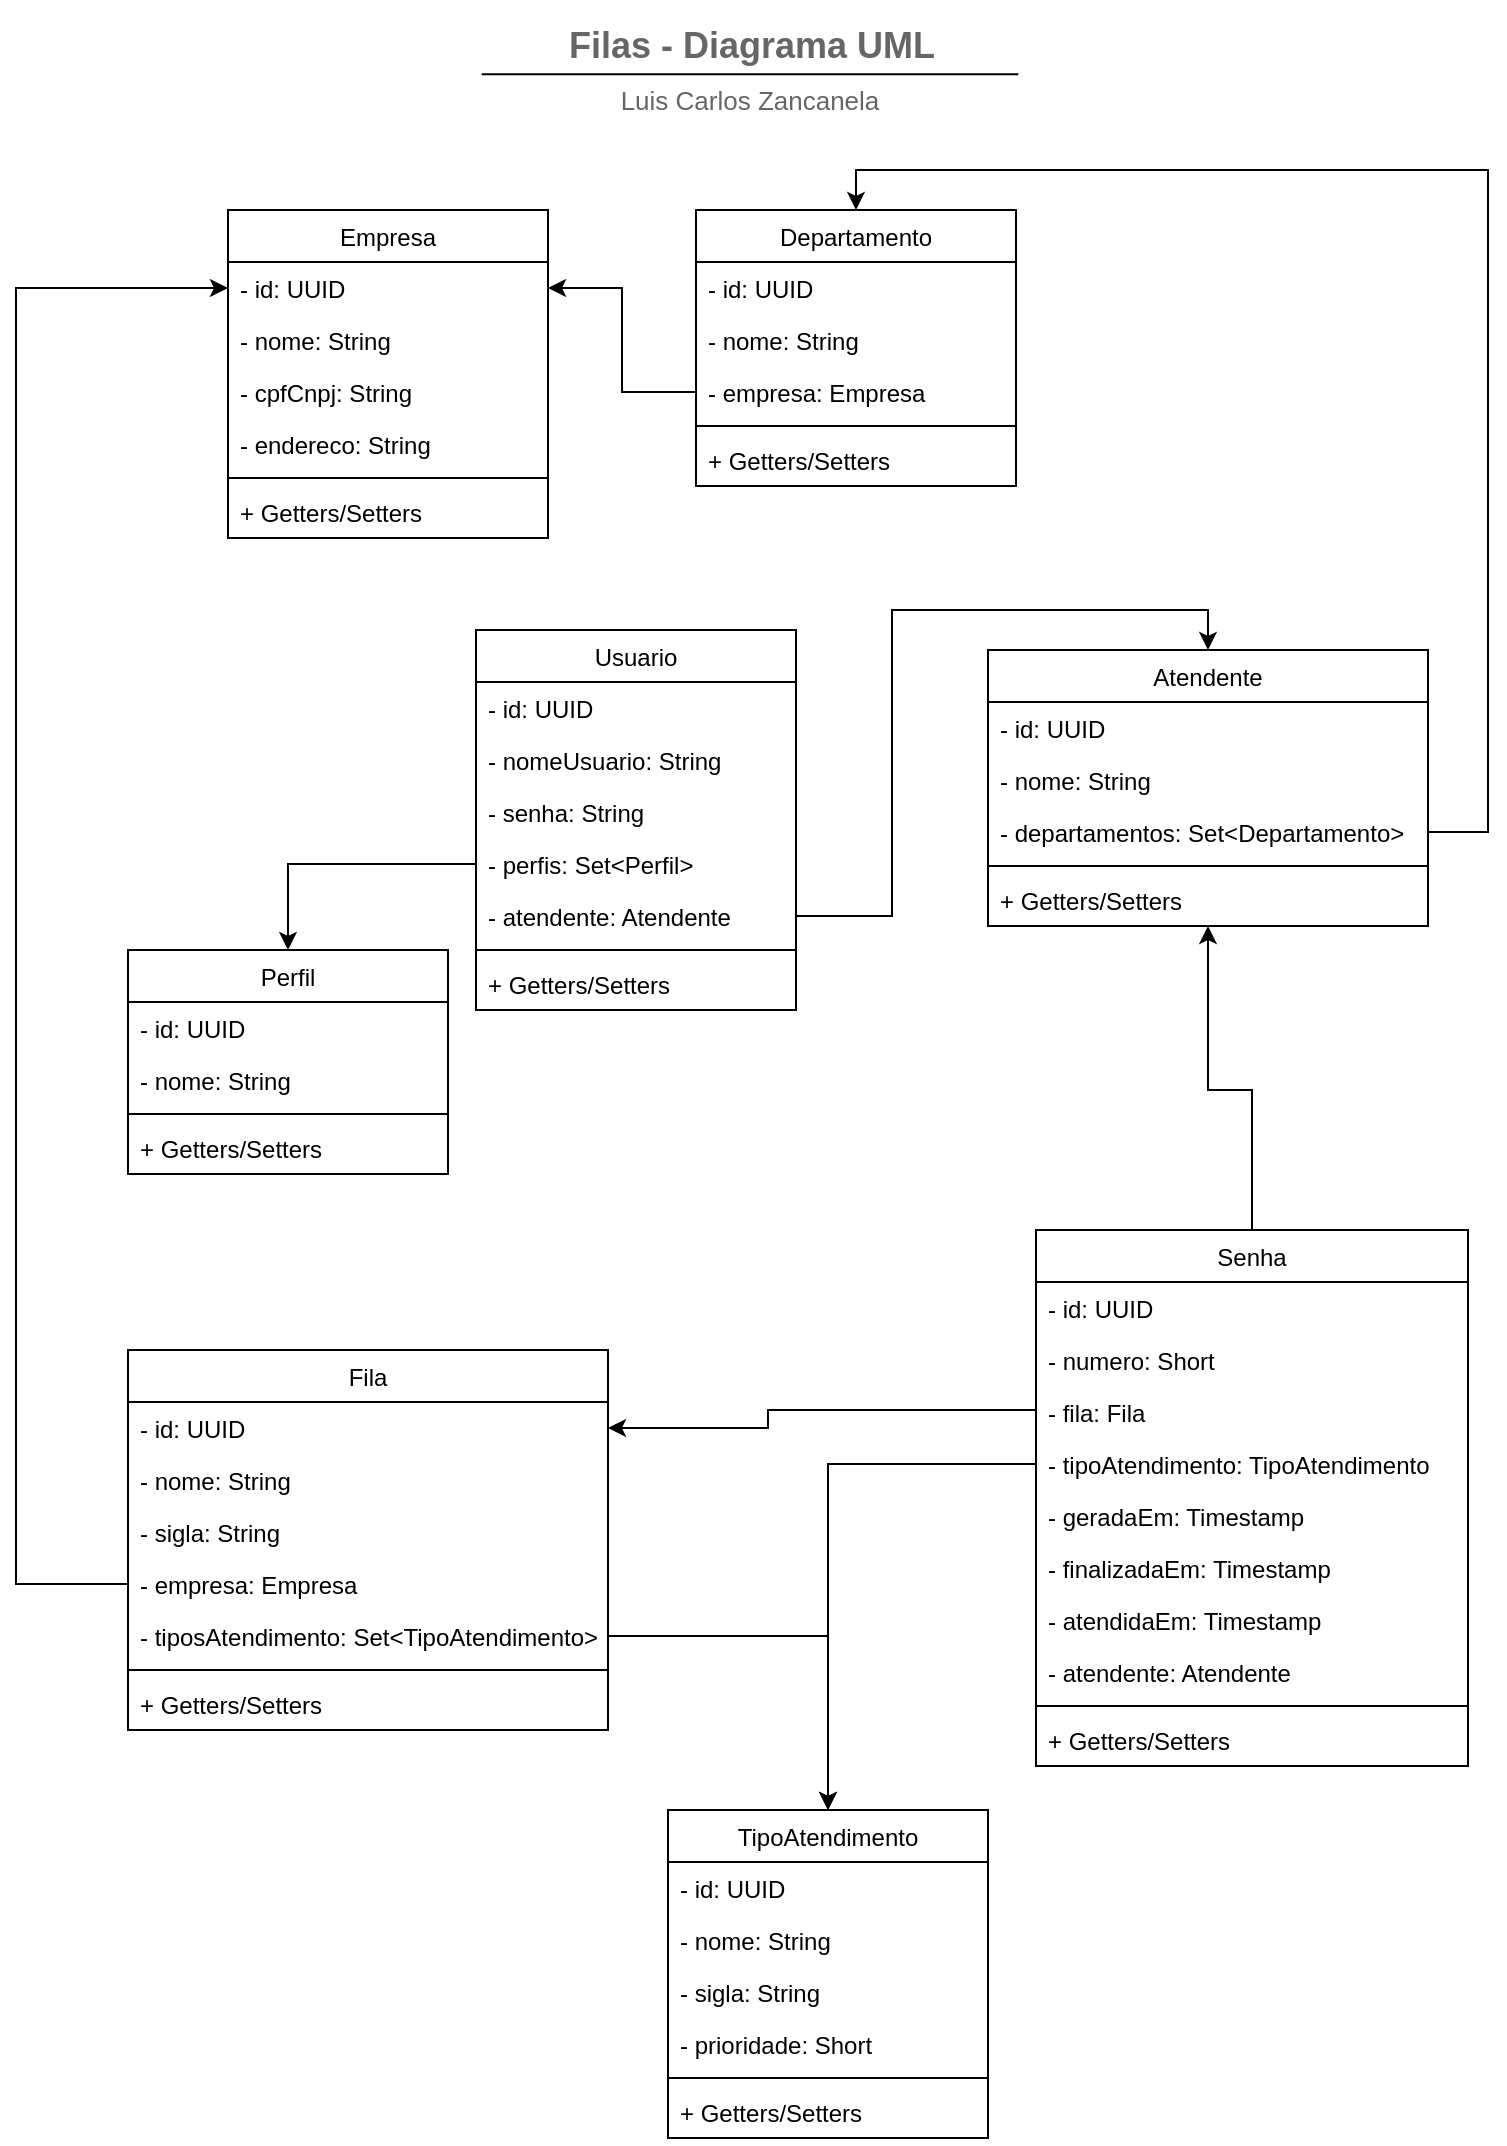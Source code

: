 <mxfile version="20.8.21" type="device"><diagram id="C5RBs43oDa-KdzZeNtuy" name="Page-1"><mxGraphModel dx="1434" dy="764" grid="1" gridSize="10" guides="1" tooltips="1" connect="1" arrows="1" fold="1" page="1" pageScale="1" pageWidth="827" pageHeight="1169" math="0" shadow="0"><root><mxCell id="WIyWlLk6GJQsqaUBKTNV-0"/><mxCell id="WIyWlLk6GJQsqaUBKTNV-1" parent="WIyWlLk6GJQsqaUBKTNV-0"/><mxCell id="zkfFHV4jXpPFQw0GAbJ--0" value="Empresa" style="swimlane;fontStyle=0;align=center;verticalAlign=top;childLayout=stackLayout;horizontal=1;startSize=26;horizontalStack=0;resizeParent=1;resizeLast=0;collapsible=1;marginBottom=0;rounded=0;shadow=0;strokeWidth=1;" parent="WIyWlLk6GJQsqaUBKTNV-1" vertex="1"><mxGeometry x="152" y="135" width="160" height="164" as="geometry"><mxRectangle x="230" y="140" width="160" height="26" as="alternateBounds"/></mxGeometry></mxCell><mxCell id="ADWhMTYY1cXsWuHBEcW_-0" value="- id: UUID" style="text;align=left;verticalAlign=top;spacingLeft=4;spacingRight=4;overflow=hidden;rotatable=0;points=[[0,0.5],[1,0.5]];portConstraint=eastwest;" parent="zkfFHV4jXpPFQw0GAbJ--0" vertex="1"><mxGeometry y="26" width="160" height="26" as="geometry"/></mxCell><mxCell id="zkfFHV4jXpPFQw0GAbJ--1" value="- nome: String" style="text;align=left;verticalAlign=top;spacingLeft=4;spacingRight=4;overflow=hidden;rotatable=0;points=[[0,0.5],[1,0.5]];portConstraint=eastwest;" parent="zkfFHV4jXpPFQw0GAbJ--0" vertex="1"><mxGeometry y="52" width="160" height="26" as="geometry"/></mxCell><mxCell id="zkfFHV4jXpPFQw0GAbJ--2" value="- cpfCnpj: String" style="text;align=left;verticalAlign=top;spacingLeft=4;spacingRight=4;overflow=hidden;rotatable=0;points=[[0,0.5],[1,0.5]];portConstraint=eastwest;rounded=0;shadow=0;html=0;" parent="zkfFHV4jXpPFQw0GAbJ--0" vertex="1"><mxGeometry y="78" width="160" height="26" as="geometry"/></mxCell><mxCell id="zkfFHV4jXpPFQw0GAbJ--3" value="- endereco: String" style="text;align=left;verticalAlign=top;spacingLeft=4;spacingRight=4;overflow=hidden;rotatable=0;points=[[0,0.5],[1,0.5]];portConstraint=eastwest;rounded=0;shadow=0;html=0;" parent="zkfFHV4jXpPFQw0GAbJ--0" vertex="1"><mxGeometry y="104" width="160" height="26" as="geometry"/></mxCell><mxCell id="ADWhMTYY1cXsWuHBEcW_-4" value="" style="line;html=1;strokeWidth=1;align=left;verticalAlign=middle;spacingTop=-1;spacingLeft=3;spacingRight=3;rotatable=0;labelPosition=right;points=[];portConstraint=eastwest;" parent="zkfFHV4jXpPFQw0GAbJ--0" vertex="1"><mxGeometry y="130" width="160" height="8" as="geometry"/></mxCell><mxCell id="ADWhMTYY1cXsWuHBEcW_-5" value="+ Getters/Setters" style="text;align=left;verticalAlign=top;spacingLeft=4;spacingRight=4;overflow=hidden;rotatable=0;points=[[0,0.5],[1,0.5]];portConstraint=eastwest;rounded=0;shadow=0;html=0;" parent="zkfFHV4jXpPFQw0GAbJ--0" vertex="1"><mxGeometry y="138" width="160" height="26" as="geometry"/></mxCell><mxCell id="ADWhMTYY1cXsWuHBEcW_-37" style="edgeStyle=orthogonalEdgeStyle;rounded=0;orthogonalLoop=1;jettySize=auto;html=1;entryX=0;entryY=0.5;entryDx=0;entryDy=0;exitX=0;exitY=0.5;exitDx=0;exitDy=0;" parent="WIyWlLk6GJQsqaUBKTNV-1" source="ADWhMTYY1cXsWuHBEcW_-9" target="ADWhMTYY1cXsWuHBEcW_-0" edge="1"><mxGeometry relative="1" as="geometry"><Array as="points"><mxPoint x="46" y="822"/><mxPoint x="46" y="174"/></Array></mxGeometry></mxCell><mxCell id="zkfFHV4jXpPFQw0GAbJ--6" value="Fila" style="swimlane;fontStyle=0;align=center;verticalAlign=top;childLayout=stackLayout;horizontal=1;startSize=26;horizontalStack=0;resizeParent=1;resizeLast=0;collapsible=1;marginBottom=0;rounded=0;shadow=0;strokeWidth=1;" parent="WIyWlLk6GJQsqaUBKTNV-1" vertex="1"><mxGeometry x="102" y="705" width="240" height="190" as="geometry"><mxRectangle x="130" y="380" width="160" height="26" as="alternateBounds"/></mxGeometry></mxCell><mxCell id="zkfFHV4jXpPFQw0GAbJ--7" value="- id: UUID" style="text;align=left;verticalAlign=top;spacingLeft=4;spacingRight=4;overflow=hidden;rotatable=0;points=[[0,0.5],[1,0.5]];portConstraint=eastwest;" parent="zkfFHV4jXpPFQw0GAbJ--6" vertex="1"><mxGeometry y="26" width="240" height="26" as="geometry"/></mxCell><mxCell id="zkfFHV4jXpPFQw0GAbJ--8" value="- nome: String" style="text;align=left;verticalAlign=top;spacingLeft=4;spacingRight=4;overflow=hidden;rotatable=0;points=[[0,0.5],[1,0.5]];portConstraint=eastwest;rounded=0;shadow=0;html=0;" parent="zkfFHV4jXpPFQw0GAbJ--6" vertex="1"><mxGeometry y="52" width="240" height="26" as="geometry"/></mxCell><mxCell id="ADWhMTYY1cXsWuHBEcW_-69" value="- sigla: String" style="text;align=left;verticalAlign=top;spacingLeft=4;spacingRight=4;overflow=hidden;rotatable=0;points=[[0,0.5],[1,0.5]];portConstraint=eastwest;rounded=0;shadow=0;html=0;" parent="zkfFHV4jXpPFQw0GAbJ--6" vertex="1"><mxGeometry y="78" width="240" height="26" as="geometry"/></mxCell><mxCell id="ADWhMTYY1cXsWuHBEcW_-9" value="- empresa: Empresa" style="text;align=left;verticalAlign=top;spacingLeft=4;spacingRight=4;overflow=hidden;rotatable=0;points=[[0,0.5],[1,0.5]];portConstraint=eastwest;rounded=0;shadow=0;html=0;" parent="zkfFHV4jXpPFQw0GAbJ--6" vertex="1"><mxGeometry y="104" width="240" height="26" as="geometry"/></mxCell><mxCell id="7JZhe1OQa5tvlyuOuLBr-11" value="- tiposAtendimento: Set&lt;TipoAtendimento&gt;" style="text;align=left;verticalAlign=top;spacingLeft=4;spacingRight=4;overflow=hidden;rotatable=0;points=[[0,0.5],[1,0.5]];portConstraint=eastwest;rounded=0;shadow=0;html=0;" parent="zkfFHV4jXpPFQw0GAbJ--6" vertex="1"><mxGeometry y="130" width="240" height="26" as="geometry"/></mxCell><mxCell id="ADWhMTYY1cXsWuHBEcW_-2" value="" style="line;html=1;strokeWidth=1;align=left;verticalAlign=middle;spacingTop=-1;spacingLeft=3;spacingRight=3;rotatable=0;labelPosition=right;points=[];portConstraint=eastwest;" parent="zkfFHV4jXpPFQw0GAbJ--6" vertex="1"><mxGeometry y="156" width="240" height="8" as="geometry"/></mxCell><mxCell id="ADWhMTYY1cXsWuHBEcW_-6" value="+ Getters/Setters" style="text;align=left;verticalAlign=top;spacingLeft=4;spacingRight=4;overflow=hidden;rotatable=0;points=[[0,0.5],[1,0.5]];portConstraint=eastwest;rounded=0;shadow=0;html=0;" parent="zkfFHV4jXpPFQw0GAbJ--6" vertex="1"><mxGeometry y="164" width="240" height="26" as="geometry"/></mxCell><mxCell id="ADWhMTYY1cXsWuHBEcW_-40" style="edgeStyle=orthogonalEdgeStyle;rounded=0;orthogonalLoop=1;jettySize=auto;html=1;entryX=0.5;entryY=1;entryDx=0;entryDy=0;exitX=0.5;exitY=0;exitDx=0;exitDy=0;" parent="WIyWlLk6GJQsqaUBKTNV-1" source="zkfFHV4jXpPFQw0GAbJ--13" target="ADWhMTYY1cXsWuHBEcW_-13" edge="1"><mxGeometry relative="1" as="geometry"><Array as="points"><mxPoint x="664" y="575"/><mxPoint x="642" y="575"/></Array></mxGeometry></mxCell><mxCell id="zkfFHV4jXpPFQw0GAbJ--13" value="Senha" style="swimlane;fontStyle=0;align=center;verticalAlign=top;childLayout=stackLayout;horizontal=1;startSize=26;horizontalStack=0;resizeParent=1;resizeLast=0;collapsible=1;marginBottom=0;rounded=0;shadow=0;strokeWidth=1;" parent="WIyWlLk6GJQsqaUBKTNV-1" vertex="1"><mxGeometry x="556" y="645" width="216" height="268" as="geometry"><mxRectangle x="340" y="380" width="170" height="26" as="alternateBounds"/></mxGeometry></mxCell><mxCell id="zkfFHV4jXpPFQw0GAbJ--14" value="- id: UUID" style="text;align=left;verticalAlign=top;spacingLeft=4;spacingRight=4;overflow=hidden;rotatable=0;points=[[0,0.5],[1,0.5]];portConstraint=eastwest;" parent="zkfFHV4jXpPFQw0GAbJ--13" vertex="1"><mxGeometry y="26" width="216" height="26" as="geometry"/></mxCell><mxCell id="ADWhMTYY1cXsWuHBEcW_-7" value="- numero: Short" style="text;align=left;verticalAlign=top;spacingLeft=4;spacingRight=4;overflow=hidden;rotatable=0;points=[[0,0.5],[1,0.5]];portConstraint=eastwest;" parent="zkfFHV4jXpPFQw0GAbJ--13" vertex="1"><mxGeometry y="52" width="216" height="26" as="geometry"/></mxCell><mxCell id="ADWhMTYY1cXsWuHBEcW_-8" value="- fila: Fila" style="text;align=left;verticalAlign=top;spacingLeft=4;spacingRight=4;overflow=hidden;rotatable=0;points=[[0,0.5],[1,0.5]];portConstraint=eastwest;" parent="zkfFHV4jXpPFQw0GAbJ--13" vertex="1"><mxGeometry y="78" width="216" height="26" as="geometry"/></mxCell><mxCell id="ADWhMTYY1cXsWuHBEcW_-58" value="- tipoAtendimento: TipoAtendimento" style="text;align=left;verticalAlign=top;spacingLeft=4;spacingRight=4;overflow=hidden;rotatable=0;points=[[0,0.5],[1,0.5]];portConstraint=eastwest;" parent="zkfFHV4jXpPFQw0GAbJ--13" vertex="1"><mxGeometry y="104" width="216" height="26" as="geometry"/></mxCell><mxCell id="ADWhMTYY1cXsWuHBEcW_-10" value="- geradaEm: Timestamp" style="text;align=left;verticalAlign=top;spacingLeft=4;spacingRight=4;overflow=hidden;rotatable=0;points=[[0,0.5],[1,0.5]];portConstraint=eastwest;" parent="zkfFHV4jXpPFQw0GAbJ--13" vertex="1"><mxGeometry y="130" width="216" height="26" as="geometry"/></mxCell><mxCell id="ADWhMTYY1cXsWuHBEcW_-59" value="- finalizadaEm: Timestamp" style="text;align=left;verticalAlign=top;spacingLeft=4;spacingRight=4;overflow=hidden;rotatable=0;points=[[0,0.5],[1,0.5]];portConstraint=eastwest;" parent="zkfFHV4jXpPFQw0GAbJ--13" vertex="1"><mxGeometry y="156" width="216" height="26" as="geometry"/></mxCell><mxCell id="a9kXdfOx25dm5fc3mjPF-0" value="- atendidaEm: Timestamp" style="text;align=left;verticalAlign=top;spacingLeft=4;spacingRight=4;overflow=hidden;rotatable=0;points=[[0,0.5],[1,0.5]];portConstraint=eastwest;" vertex="1" parent="zkfFHV4jXpPFQw0GAbJ--13"><mxGeometry y="182" width="216" height="26" as="geometry"/></mxCell><mxCell id="ADWhMTYY1cXsWuHBEcW_-12" value="- atendente: Atendente" style="text;align=left;verticalAlign=top;spacingLeft=4;spacingRight=4;overflow=hidden;rotatable=0;points=[[0,0.5],[1,0.5]];portConstraint=eastwest;" parent="zkfFHV4jXpPFQw0GAbJ--13" vertex="1"><mxGeometry y="208" width="216" height="26" as="geometry"/></mxCell><mxCell id="zkfFHV4jXpPFQw0GAbJ--15" value="" style="line;html=1;strokeWidth=1;align=left;verticalAlign=middle;spacingTop=-1;spacingLeft=3;spacingRight=3;rotatable=0;labelPosition=right;points=[];portConstraint=eastwest;" parent="zkfFHV4jXpPFQw0GAbJ--13" vertex="1"><mxGeometry y="234" width="216" height="8" as="geometry"/></mxCell><mxCell id="ADWhMTYY1cXsWuHBEcW_-39" value="+ Getters/Setters" style="text;align=left;verticalAlign=top;spacingLeft=4;spacingRight=4;overflow=hidden;rotatable=0;points=[[0,0.5],[1,0.5]];portConstraint=eastwest;rounded=0;shadow=0;html=0;" parent="zkfFHV4jXpPFQw0GAbJ--13" vertex="1"><mxGeometry y="242" width="216" height="26" as="geometry"/></mxCell><mxCell id="ADWhMTYY1cXsWuHBEcW_-13" value="Atendente" style="swimlane;fontStyle=0;align=center;verticalAlign=top;childLayout=stackLayout;horizontal=1;startSize=26;horizontalStack=0;resizeParent=1;resizeLast=0;collapsible=1;marginBottom=0;rounded=0;shadow=0;strokeWidth=1;" parent="WIyWlLk6GJQsqaUBKTNV-1" vertex="1"><mxGeometry x="532" y="355" width="220" height="138" as="geometry"><mxRectangle x="230" y="140" width="160" height="26" as="alternateBounds"/></mxGeometry></mxCell><mxCell id="ADWhMTYY1cXsWuHBEcW_-14" value="- id: UUID" style="text;align=left;verticalAlign=top;spacingLeft=4;spacingRight=4;overflow=hidden;rotatable=0;points=[[0,0.5],[1,0.5]];portConstraint=eastwest;" parent="ADWhMTYY1cXsWuHBEcW_-13" vertex="1"><mxGeometry y="26" width="220" height="26" as="geometry"/></mxCell><mxCell id="ADWhMTYY1cXsWuHBEcW_-15" value="- nome: String" style="text;align=left;verticalAlign=top;spacingLeft=4;spacingRight=4;overflow=hidden;rotatable=0;points=[[0,0.5],[1,0.5]];portConstraint=eastwest;" parent="ADWhMTYY1cXsWuHBEcW_-13" vertex="1"><mxGeometry y="52" width="220" height="26" as="geometry"/></mxCell><mxCell id="ADWhMTYY1cXsWuHBEcW_-41" value="- departamentos: Set&lt;Departamento&gt;" style="text;align=left;verticalAlign=top;spacingLeft=4;spacingRight=4;overflow=hidden;rotatable=0;points=[[0,0.5],[1,0.5]];portConstraint=eastwest;rounded=0;shadow=0;html=0;" parent="ADWhMTYY1cXsWuHBEcW_-13" vertex="1"><mxGeometry y="78" width="220" height="26" as="geometry"/></mxCell><mxCell id="ADWhMTYY1cXsWuHBEcW_-18" value="" style="line;html=1;strokeWidth=1;align=left;verticalAlign=middle;spacingTop=-1;spacingLeft=3;spacingRight=3;rotatable=0;labelPosition=right;points=[];portConstraint=eastwest;" parent="ADWhMTYY1cXsWuHBEcW_-13" vertex="1"><mxGeometry y="104" width="220" height="8" as="geometry"/></mxCell><mxCell id="ADWhMTYY1cXsWuHBEcW_-19" value="+ Getters/Setters" style="text;align=left;verticalAlign=top;spacingLeft=4;spacingRight=4;overflow=hidden;rotatable=0;points=[[0,0.5],[1,0.5]];portConstraint=eastwest;rounded=0;shadow=0;html=0;" parent="ADWhMTYY1cXsWuHBEcW_-13" vertex="1"><mxGeometry y="112" width="220" height="26" as="geometry"/></mxCell><mxCell id="ADWhMTYY1cXsWuHBEcW_-20" value="Usuario" style="swimlane;fontStyle=0;align=center;verticalAlign=top;childLayout=stackLayout;horizontal=1;startSize=26;horizontalStack=0;resizeParent=1;resizeLast=0;collapsible=1;marginBottom=0;rounded=0;shadow=0;strokeWidth=1;" parent="WIyWlLk6GJQsqaUBKTNV-1" vertex="1"><mxGeometry x="276" y="345" width="160" height="190" as="geometry"><mxRectangle x="230" y="140" width="160" height="26" as="alternateBounds"/></mxGeometry></mxCell><mxCell id="ADWhMTYY1cXsWuHBEcW_-21" value="- id: UUID" style="text;align=left;verticalAlign=top;spacingLeft=4;spacingRight=4;overflow=hidden;rotatable=0;points=[[0,0.5],[1,0.5]];portConstraint=eastwest;" parent="ADWhMTYY1cXsWuHBEcW_-20" vertex="1"><mxGeometry y="26" width="160" height="26" as="geometry"/></mxCell><mxCell id="ADWhMTYY1cXsWuHBEcW_-22" value="- nomeUsuario: String" style="text;align=left;verticalAlign=top;spacingLeft=4;spacingRight=4;overflow=hidden;rotatable=0;points=[[0,0.5],[1,0.5]];portConstraint=eastwest;" parent="ADWhMTYY1cXsWuHBEcW_-20" vertex="1"><mxGeometry y="52" width="160" height="26" as="geometry"/></mxCell><mxCell id="ADWhMTYY1cXsWuHBEcW_-23" value="- senha: String" style="text;align=left;verticalAlign=top;spacingLeft=4;spacingRight=4;overflow=hidden;rotatable=0;points=[[0,0.5],[1,0.5]];portConstraint=eastwest;rounded=0;shadow=0;html=0;" parent="ADWhMTYY1cXsWuHBEcW_-20" vertex="1"><mxGeometry y="78" width="160" height="26" as="geometry"/></mxCell><mxCell id="ADWhMTYY1cXsWuHBEcW_-26" value="- perfis: Set&lt;Perfil&gt;" style="text;align=left;verticalAlign=top;spacingLeft=4;spacingRight=4;overflow=hidden;rotatable=0;points=[[0,0.5],[1,0.5]];portConstraint=eastwest;rounded=0;shadow=0;html=0;" parent="ADWhMTYY1cXsWuHBEcW_-20" vertex="1"><mxGeometry y="104" width="160" height="26" as="geometry"/></mxCell><mxCell id="a9kXdfOx25dm5fc3mjPF-1" value="- atendente: Atendente" style="text;align=left;verticalAlign=top;spacingLeft=4;spacingRight=4;overflow=hidden;rotatable=0;points=[[0,0.5],[1,0.5]];portConstraint=eastwest;rounded=0;shadow=0;html=0;" vertex="1" parent="ADWhMTYY1cXsWuHBEcW_-20"><mxGeometry y="130" width="160" height="26" as="geometry"/></mxCell><mxCell id="ADWhMTYY1cXsWuHBEcW_-24" value="" style="line;html=1;strokeWidth=1;align=left;verticalAlign=middle;spacingTop=-1;spacingLeft=3;spacingRight=3;rotatable=0;labelPosition=right;points=[];portConstraint=eastwest;" parent="ADWhMTYY1cXsWuHBEcW_-20" vertex="1"><mxGeometry y="156" width="160" height="8" as="geometry"/></mxCell><mxCell id="ADWhMTYY1cXsWuHBEcW_-25" value="+ Getters/Setters" style="text;align=left;verticalAlign=top;spacingLeft=4;spacingRight=4;overflow=hidden;rotatable=0;points=[[0,0.5],[1,0.5]];portConstraint=eastwest;rounded=0;shadow=0;html=0;" parent="ADWhMTYY1cXsWuHBEcW_-20" vertex="1"><mxGeometry y="164" width="160" height="26" as="geometry"/></mxCell><mxCell id="ADWhMTYY1cXsWuHBEcW_-28" value="Perfil" style="swimlane;fontStyle=0;align=center;verticalAlign=top;childLayout=stackLayout;horizontal=1;startSize=26;horizontalStack=0;resizeParent=1;resizeLast=0;collapsible=1;marginBottom=0;rounded=0;shadow=0;strokeWidth=1;" parent="WIyWlLk6GJQsqaUBKTNV-1" vertex="1"><mxGeometry x="102" y="505" width="160" height="112" as="geometry"><mxRectangle x="230" y="140" width="160" height="26" as="alternateBounds"/></mxGeometry></mxCell><mxCell id="ADWhMTYY1cXsWuHBEcW_-29" value="- id: UUID" style="text;align=left;verticalAlign=top;spacingLeft=4;spacingRight=4;overflow=hidden;rotatable=0;points=[[0,0.5],[1,0.5]];portConstraint=eastwest;" parent="ADWhMTYY1cXsWuHBEcW_-28" vertex="1"><mxGeometry y="26" width="160" height="26" as="geometry"/></mxCell><mxCell id="ADWhMTYY1cXsWuHBEcW_-30" value="- nome: String" style="text;align=left;verticalAlign=top;spacingLeft=4;spacingRight=4;overflow=hidden;rotatable=0;points=[[0,0.5],[1,0.5]];portConstraint=eastwest;" parent="ADWhMTYY1cXsWuHBEcW_-28" vertex="1"><mxGeometry y="52" width="160" height="26" as="geometry"/></mxCell><mxCell id="ADWhMTYY1cXsWuHBEcW_-33" value="" style="line;html=1;strokeWidth=1;align=left;verticalAlign=middle;spacingTop=-1;spacingLeft=3;spacingRight=3;rotatable=0;labelPosition=right;points=[];portConstraint=eastwest;" parent="ADWhMTYY1cXsWuHBEcW_-28" vertex="1"><mxGeometry y="78" width="160" height="8" as="geometry"/></mxCell><mxCell id="ADWhMTYY1cXsWuHBEcW_-34" value="+ Getters/Setters" style="text;align=left;verticalAlign=top;spacingLeft=4;spacingRight=4;overflow=hidden;rotatable=0;points=[[0,0.5],[1,0.5]];portConstraint=eastwest;rounded=0;shadow=0;html=0;" parent="ADWhMTYY1cXsWuHBEcW_-28" vertex="1"><mxGeometry y="86" width="160" height="26" as="geometry"/></mxCell><mxCell id="ADWhMTYY1cXsWuHBEcW_-38" style="edgeStyle=orthogonalEdgeStyle;rounded=0;orthogonalLoop=1;jettySize=auto;html=1;entryX=1;entryY=0.5;entryDx=0;entryDy=0;exitX=0;exitY=0.5;exitDx=0;exitDy=0;" parent="WIyWlLk6GJQsqaUBKTNV-1" source="ADWhMTYY1cXsWuHBEcW_-8" target="zkfFHV4jXpPFQw0GAbJ--7" edge="1"><mxGeometry relative="1" as="geometry"><Array as="points"><mxPoint x="556" y="735"/><mxPoint x="422" y="735"/><mxPoint x="422" y="744"/></Array><mxPoint x="492" y="870" as="sourcePoint"/></mxGeometry></mxCell><mxCell id="ADWhMTYY1cXsWuHBEcW_-50" style="edgeStyle=orthogonalEdgeStyle;rounded=0;orthogonalLoop=1;jettySize=auto;html=1;exitX=0;exitY=0.5;exitDx=0;exitDy=0;" parent="WIyWlLk6GJQsqaUBKTNV-1" source="ADWhMTYY1cXsWuHBEcW_-45" target="ADWhMTYY1cXsWuHBEcW_-0" edge="1"><mxGeometry relative="1" as="geometry"/></mxCell><mxCell id="ADWhMTYY1cXsWuHBEcW_-42" value="Departamento" style="swimlane;fontStyle=0;align=center;verticalAlign=top;childLayout=stackLayout;horizontal=1;startSize=26;horizontalStack=0;resizeParent=1;resizeLast=0;collapsible=1;marginBottom=0;rounded=0;shadow=0;strokeWidth=1;" parent="WIyWlLk6GJQsqaUBKTNV-1" vertex="1"><mxGeometry x="386" y="135" width="160" height="138" as="geometry"><mxRectangle x="230" y="140" width="160" height="26" as="alternateBounds"/></mxGeometry></mxCell><mxCell id="ADWhMTYY1cXsWuHBEcW_-43" value="- id: UUID" style="text;align=left;verticalAlign=top;spacingLeft=4;spacingRight=4;overflow=hidden;rotatable=0;points=[[0,0.5],[1,0.5]];portConstraint=eastwest;" parent="ADWhMTYY1cXsWuHBEcW_-42" vertex="1"><mxGeometry y="26" width="160" height="26" as="geometry"/></mxCell><mxCell id="ADWhMTYY1cXsWuHBEcW_-44" value="- nome: String" style="text;align=left;verticalAlign=top;spacingLeft=4;spacingRight=4;overflow=hidden;rotatable=0;points=[[0,0.5],[1,0.5]];portConstraint=eastwest;" parent="ADWhMTYY1cXsWuHBEcW_-42" vertex="1"><mxGeometry y="52" width="160" height="26" as="geometry"/></mxCell><mxCell id="ADWhMTYY1cXsWuHBEcW_-45" value="- empresa: Empresa" style="text;align=left;verticalAlign=top;spacingLeft=4;spacingRight=4;overflow=hidden;rotatable=0;points=[[0,0.5],[1,0.5]];portConstraint=eastwest;rounded=0;shadow=0;html=0;" parent="ADWhMTYY1cXsWuHBEcW_-42" vertex="1"><mxGeometry y="78" width="160" height="26" as="geometry"/></mxCell><mxCell id="ADWhMTYY1cXsWuHBEcW_-47" value="" style="line;html=1;strokeWidth=1;align=left;verticalAlign=middle;spacingTop=-1;spacingLeft=3;spacingRight=3;rotatable=0;labelPosition=right;points=[];portConstraint=eastwest;" parent="ADWhMTYY1cXsWuHBEcW_-42" vertex="1"><mxGeometry y="104" width="160" height="8" as="geometry"/></mxCell><mxCell id="ADWhMTYY1cXsWuHBEcW_-48" value="+ Getters/Setters" style="text;align=left;verticalAlign=top;spacingLeft=4;spacingRight=4;overflow=hidden;rotatable=0;points=[[0,0.5],[1,0.5]];portConstraint=eastwest;rounded=0;shadow=0;html=0;" parent="ADWhMTYY1cXsWuHBEcW_-42" vertex="1"><mxGeometry y="112" width="160" height="26" as="geometry"/></mxCell><mxCell id="ADWhMTYY1cXsWuHBEcW_-56" value="" style="group" parent="WIyWlLk6GJQsqaUBKTNV-1" vertex="1" connectable="0"><mxGeometry x="263" y="30" width="300.85" height="66.04" as="geometry"/></mxCell><mxCell id="ADWhMTYY1cXsWuHBEcW_-52" value="Filas - Diagrama UML" style="text;html=1;strokeColor=none;fillColor=none;align=center;verticalAlign=middle;whiteSpace=wrap;rounded=0;fontStyle=1;fontSize=18;fontColor=#666666;" parent="ADWhMTYY1cXsWuHBEcW_-56" vertex="1"><mxGeometry x="0.85" width="300" height="45.763" as="geometry"/></mxCell><mxCell id="ADWhMTYY1cXsWuHBEcW_-53" value="Luis Carlos Zancanela" style="text;html=1;strokeColor=none;fillColor=none;align=center;verticalAlign=middle;whiteSpace=wrap;rounded=0;fontStyle=0;fontSize=13;fontColor=#666666;" parent="ADWhMTYY1cXsWuHBEcW_-56" vertex="1"><mxGeometry y="34.006" width="300" height="32.034" as="geometry"/></mxCell><mxCell id="ADWhMTYY1cXsWuHBEcW_-54" value="" style="line;html=1;strokeWidth=1;align=left;verticalAlign=middle;spacingTop=-1;spacingLeft=3;spacingRight=3;rotatable=0;labelPosition=right;points=[];portConstraint=eastwest;fontColor=#666666;" parent="ADWhMTYY1cXsWuHBEcW_-56" vertex="1"><mxGeometry x="15.854" y="31.003" width="268.293" height="12.203" as="geometry"/></mxCell><mxCell id="7JZhe1OQa5tvlyuOuLBr-0" value="TipoAtendimento" style="swimlane;fontStyle=0;align=center;verticalAlign=top;childLayout=stackLayout;horizontal=1;startSize=26;horizontalStack=0;resizeParent=1;resizeLast=0;collapsible=1;marginBottom=0;rounded=0;shadow=0;strokeWidth=1;" parent="WIyWlLk6GJQsqaUBKTNV-1" vertex="1"><mxGeometry x="372" y="935" width="160" height="164" as="geometry"><mxRectangle x="130" y="380" width="160" height="26" as="alternateBounds"/></mxGeometry></mxCell><mxCell id="7JZhe1OQa5tvlyuOuLBr-1" value="- id: UUID" style="text;align=left;verticalAlign=top;spacingLeft=4;spacingRight=4;overflow=hidden;rotatable=0;points=[[0,0.5],[1,0.5]];portConstraint=eastwest;" parent="7JZhe1OQa5tvlyuOuLBr-0" vertex="1"><mxGeometry y="26" width="160" height="26" as="geometry"/></mxCell><mxCell id="7JZhe1OQa5tvlyuOuLBr-2" value="- nome: String" style="text;align=left;verticalAlign=top;spacingLeft=4;spacingRight=4;overflow=hidden;rotatable=0;points=[[0,0.5],[1,0.5]];portConstraint=eastwest;rounded=0;shadow=0;html=0;" parent="7JZhe1OQa5tvlyuOuLBr-0" vertex="1"><mxGeometry y="52" width="160" height="26" as="geometry"/></mxCell><mxCell id="7JZhe1OQa5tvlyuOuLBr-3" value="- sigla: String" style="text;align=left;verticalAlign=top;spacingLeft=4;spacingRight=4;overflow=hidden;rotatable=0;points=[[0,0.5],[1,0.5]];portConstraint=eastwest;rounded=0;shadow=0;html=0;" parent="7JZhe1OQa5tvlyuOuLBr-0" vertex="1"><mxGeometry y="78" width="160" height="26" as="geometry"/></mxCell><mxCell id="7JZhe1OQa5tvlyuOuLBr-4" value="- prioridade: Short" style="text;align=left;verticalAlign=top;spacingLeft=4;spacingRight=4;overflow=hidden;rotatable=0;points=[[0,0.5],[1,0.5]];portConstraint=eastwest;rounded=0;shadow=0;html=0;" parent="7JZhe1OQa5tvlyuOuLBr-0" vertex="1"><mxGeometry y="104" width="160" height="26" as="geometry"/></mxCell><mxCell id="7JZhe1OQa5tvlyuOuLBr-8" value="" style="line;html=1;strokeWidth=1;align=left;verticalAlign=middle;spacingTop=-1;spacingLeft=3;spacingRight=3;rotatable=0;labelPosition=right;points=[];portConstraint=eastwest;" parent="7JZhe1OQa5tvlyuOuLBr-0" vertex="1"><mxGeometry y="130" width="160" height="8" as="geometry"/></mxCell><mxCell id="7JZhe1OQa5tvlyuOuLBr-9" value="+ Getters/Setters" style="text;align=left;verticalAlign=top;spacingLeft=4;spacingRight=4;overflow=hidden;rotatable=0;points=[[0,0.5],[1,0.5]];portConstraint=eastwest;rounded=0;shadow=0;html=0;" parent="7JZhe1OQa5tvlyuOuLBr-0" vertex="1"><mxGeometry y="138" width="160" height="26" as="geometry"/></mxCell><mxCell id="7JZhe1OQa5tvlyuOuLBr-13" style="edgeStyle=orthogonalEdgeStyle;rounded=0;orthogonalLoop=1;jettySize=auto;html=1;entryX=0.5;entryY=0;entryDx=0;entryDy=0;" parent="WIyWlLk6GJQsqaUBKTNV-1" source="7JZhe1OQa5tvlyuOuLBr-11" target="7JZhe1OQa5tvlyuOuLBr-0" edge="1"><mxGeometry relative="1" as="geometry"/></mxCell><mxCell id="a9kXdfOx25dm5fc3mjPF-4" style="edgeStyle=orthogonalEdgeStyle;rounded=0;orthogonalLoop=1;jettySize=auto;html=1;startArrow=none;startFill=0;endArrow=classic;endFill=1;" edge="1" parent="WIyWlLk6GJQsqaUBKTNV-1" source="ADWhMTYY1cXsWuHBEcW_-26" target="ADWhMTYY1cXsWuHBEcW_-28"><mxGeometry relative="1" as="geometry"/></mxCell><mxCell id="a9kXdfOx25dm5fc3mjPF-5" style="edgeStyle=orthogonalEdgeStyle;rounded=0;orthogonalLoop=1;jettySize=auto;html=1;entryX=0.5;entryY=0;entryDx=0;entryDy=0;startArrow=none;startFill=0;endArrow=classic;endFill=1;" edge="1" parent="WIyWlLk6GJQsqaUBKTNV-1" source="ADWhMTYY1cXsWuHBEcW_-41" target="ADWhMTYY1cXsWuHBEcW_-42"><mxGeometry relative="1" as="geometry"><Array as="points"><mxPoint x="782" y="446"/><mxPoint x="782" y="115"/><mxPoint x="466" y="115"/></Array></mxGeometry></mxCell><mxCell id="a9kXdfOx25dm5fc3mjPF-6" style="edgeStyle=orthogonalEdgeStyle;rounded=0;orthogonalLoop=1;jettySize=auto;html=1;entryX=0.5;entryY=0;entryDx=0;entryDy=0;startArrow=none;startFill=0;endArrow=classic;endFill=1;" edge="1" parent="WIyWlLk6GJQsqaUBKTNV-1" source="a9kXdfOx25dm5fc3mjPF-1" target="ADWhMTYY1cXsWuHBEcW_-13"><mxGeometry relative="1" as="geometry"/></mxCell><mxCell id="a9kXdfOx25dm5fc3mjPF-8" style="edgeStyle=orthogonalEdgeStyle;rounded=0;orthogonalLoop=1;jettySize=auto;html=1;entryX=0.5;entryY=0;entryDx=0;entryDy=0;startArrow=none;startFill=0;endArrow=classic;endFill=1;" edge="1" parent="WIyWlLk6GJQsqaUBKTNV-1" source="ADWhMTYY1cXsWuHBEcW_-58" target="7JZhe1OQa5tvlyuOuLBr-0"><mxGeometry relative="1" as="geometry"/></mxCell></root></mxGraphModel></diagram></mxfile>